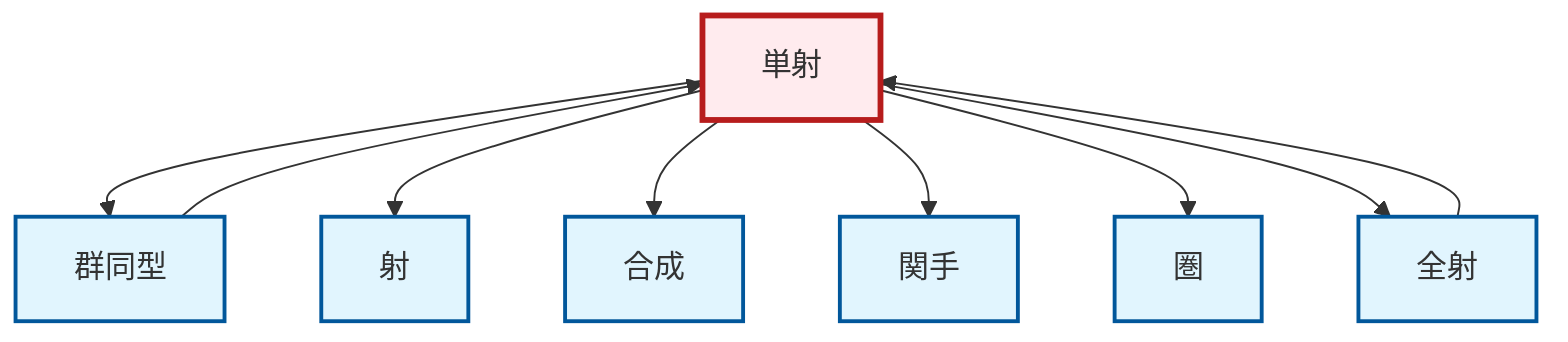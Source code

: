 graph TD
    classDef definition fill:#e1f5fe,stroke:#01579b,stroke-width:2px
    classDef theorem fill:#f3e5f5,stroke:#4a148c,stroke-width:2px
    classDef axiom fill:#fff3e0,stroke:#e65100,stroke-width:2px
    classDef example fill:#e8f5e9,stroke:#1b5e20,stroke-width:2px
    classDef current fill:#ffebee,stroke:#b71c1c,stroke-width:3px
    def-monomorphism["単射"]:::definition
    def-category["圏"]:::definition
    def-composition["合成"]:::definition
    def-functor["関手"]:::definition
    def-morphism["射"]:::definition
    def-isomorphism["群同型"]:::definition
    def-epimorphism["全射"]:::definition
    def-monomorphism --> def-isomorphism
    def-monomorphism --> def-morphism
    def-monomorphism --> def-composition
    def-monomorphism --> def-functor
    def-monomorphism --> def-category
    def-epimorphism --> def-monomorphism
    def-isomorphism --> def-monomorphism
    def-monomorphism --> def-epimorphism
    class def-monomorphism current